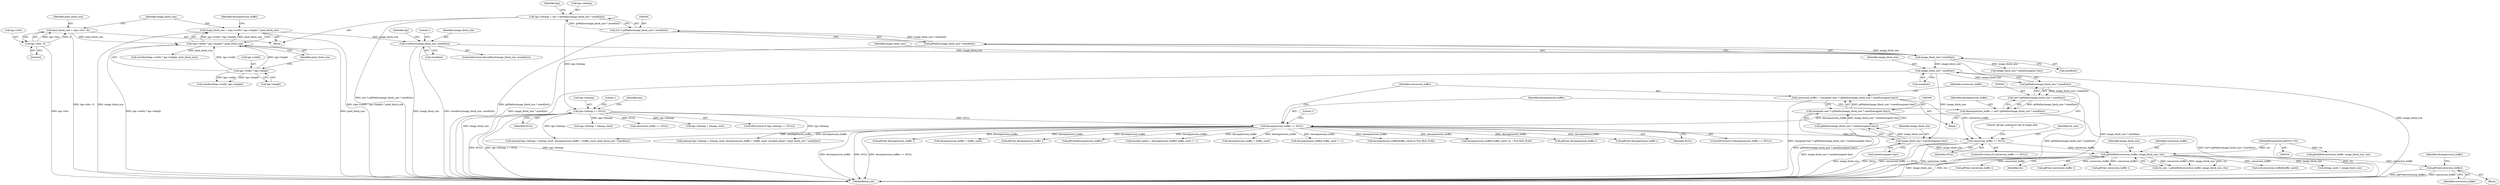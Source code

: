 digraph "0_libgd_fb0e0cce0b9f25389ab56604c3547351617e1415@pointer" {
"1000329" [label="(Call,gdFree(conversion_buffer))"];
"1000320" [label="(Call,gdGetBuf(conversion_buffer, image_block_size, ctx))"];
"1000307" [label="(Call,conversion_buffer == NULL)"];
"1000297" [label="(Call,conversion_buffer = (unsigned char *) gdMalloc(image_block_size * sizeof(unsigned char)))"];
"1000299" [label="(Call,(unsigned char *) gdMalloc(image_block_size * sizeof(unsigned char)))"];
"1000301" [label="(Call,gdMalloc(image_block_size * sizeof(unsigned char)))"];
"1000302" [label="(Call,image_block_size * sizeof(unsigned char))"];
"1000285" [label="(Call,image_block_size * sizeof(int))"];
"1000207" [label="(Call,image_block_size * sizeof(int))"];
"1000177" [label="(Call,overflow2(image_block_size, sizeof(int)))"];
"1000117" [label="(Call,image_block_size = (tga->width * tga->height) * pixel_block_size)"];
"1000119" [label="(Call,(tga->width * tga->height) * pixel_block_size)"];
"1000120" [label="(Call,tga->width * tga->height)"];
"1000109" [label="(Call,pixel_block_size = (tga->bits / 8))"];
"1000111" [label="(Call,tga->bits / 8)"];
"1000290" [label="(Call,decompression_buffer == NULL)"];
"1000280" [label="(Call,decompression_buffer = (int*) gdMalloc(image_block_size * sizeof(int)))"];
"1000282" [label="(Call,(int*) gdMalloc(image_block_size * sizeof(int)))"];
"1000284" [label="(Call,gdMalloc(image_block_size * sizeof(int)))"];
"1000212" [label="(Call,tga->bitmap == NULL)"];
"1000200" [label="(Call,tga->bitmap = (int *) gdMalloc(image_block_size * sizeof(int)))"];
"1000204" [label="(Call,(int *) gdMalloc(image_block_size * sizeof(int)))"];
"1000206" [label="(Call,gdMalloc(image_block_size * sizeof(int)))"];
"1000105" [label="(MethodParameterIn,gdIOCtx *ctx)"];
"1000119" [label="(Call,(tga->width * tga->height) * pixel_block_size)"];
"1000177" [label="(Call,overflow2(image_block_size, sizeof(int)))"];
"1000120" [label="(Call,tga->width * tga->height)"];
"1000213" [label="(Call,tga->bitmap)"];
"1000312" [label="(Literal,\"gd-tga: premature end of image data\n\")"];
"1000308" [label="(Identifier,conversion_buffer)"];
"1000112" [label="(Call,tga->bits)"];
"1000107" [label="(Block,)"];
"1000281" [label="(Identifier,decompression_buffer)"];
"1000415" [label="(Call,decompression_buffer + buffer_caret)"];
"1000212" [label="(Call,tga->bitmap == NULL)"];
"1000209" [label="(Call,sizeof(int))"];
"1000392" [label="(Call,gdFree( decompression_buffer ))"];
"1000127" [label="(Identifier,pixel_block_size)"];
"1000482" [label="(Call,gdFree( conversion_buffer ))"];
"1000214" [label="(Identifier,tga)"];
"1000151" [label="(Call,overflow2(tga->width, tga->height))"];
"1000296" [label="(Literal,1)"];
"1000410" [label="(Call,tga->bitmap + bitmap_caret)"];
"1000331" [label="(Call,gdFree(decompression_buffer))"];
"1000208" [label="(Identifier,image_block_size)"];
"1000298" [label="(Identifier,conversion_buffer)"];
"1000206" [label="(Call,gdMalloc(image_block_size * sizeof(int)))"];
"1000309" [label="(Identifier,NULL)"];
"1000121" [label="(Call,tga->width)"];
"1000430" [label="(Call,encoded_pixels = decompression_buffer[ buffer_caret ] + 1)"];
"1000280" [label="(Call,decompression_buffer = (int*) gdMalloc(image_block_size * sizeof(int)))"];
"1000111" [label="(Call,tga->bits / 8)"];
"1000323" [label="(Identifier,ctx)"];
"1000461" [label="(Call,decompression_buffer + buffer_caret)"];
"1000284" [label="(Call,gdMalloc(image_block_size * sizeof(int)))"];
"1000304" [label="(Call,sizeof(unsigned char))"];
"1000332" [label="(Identifier,decompression_buffer)"];
"1000432" [label="(Call,decompression_buffer[ buffer_caret ] + 1)"];
"1000109" [label="(Call,pixel_block_size = (tga->bits / 8))"];
"1000236" [label="(Call,conversion_buffer == NULL)"];
"1000365" [label="(Call,decompression_buffer[buffer_caret] & TGA_RLE_FLAG)"];
"1000307" [label="(Call,conversion_buffer == NULL)"];
"1000303" [label="(Identifier,image_block_size)"];
"1000375" [label="(Call,decompression_buffer[ buffer_caret ] & ~TGA_RLE_FLAG)"];
"1000231" [label="(Call,image_block_size * sizeof(unsigned char))"];
"1000480" [label="(Call,gdFree( decompression_buffer ))"];
"1000110" [label="(Identifier,pixel_block_size)"];
"1000282" [label="(Call,(int*) gdMalloc(image_block_size * sizeof(int)))"];
"1000285" [label="(Call,image_block_size * sizeof(int))"];
"1000130" [label="(Identifier,decompression_buffer)"];
"1000204" [label="(Call,(int *) gdMalloc(image_block_size * sizeof(int)))"];
"1000245" [label="(Call,gdGetBuf(conversion_buffer, image_block_size, ctx))"];
"1000313" [label="(Call,gdFree( decompression_buffer ))"];
"1000292" [label="(Identifier,NULL)"];
"1000287" [label="(Call,sizeof(int))"];
"1000189" [label="(Identifier,tga)"];
"1000328" [label="(Block,)"];
"1000301" [label="(Call,gdMalloc(image_block_size * sizeof(unsigned char)))"];
"1000330" [label="(Identifier,conversion_buffer)"];
"1000456" [label="(Call,tga->bitmap + bitmap_caret)"];
"1000394" [label="(Call,gdFree( conversion_buffer ))"];
"1000224" [label="(Block,)"];
"1000219" [label="(Literal,1)"];
"1000201" [label="(Call,tga->bitmap)"];
"1000211" [label="(ControlStructure,if (tga->bitmap == NULL))"];
"1000322" [label="(Identifier,image_block_size)"];
"1000117" [label="(Call,image_block_size = (tga->width * tga->height) * pixel_block_size)"];
"1000321" [label="(Identifier,conversion_buffer)"];
"1000222" [label="(Identifier,tga)"];
"1000118" [label="(Identifier,image_block_size)"];
"1000450" [label="(Call,gdFree( conversion_buffer ))"];
"1000105" [label="(MethodParameterIn,gdIOCtx *ctx)"];
"1000289" [label="(ControlStructure,if (decompression_buffer == NULL))"];
"1000409" [label="(Call,memcpy(tga->bitmap + bitmap_caret, decompression_buffer + buffer_caret, pixel_block_size * sizeof(int)))"];
"1000184" [label="(Literal,1)"];
"1000176" [label="(ControlStructure,if(overflow2(image_block_size, sizeof(int))))"];
"1000318" [label="(Call,rle_size = gdGetBuf(conversion_buffer, image_block_size, ctx))"];
"1000216" [label="(Identifier,NULL)"];
"1000487" [label="(MethodReturn,int)"];
"1000319" [label="(Identifier,rle_size)"];
"1000448" [label="(Call,gdFree( decompression_buffer ))"];
"1000200" [label="(Call,tga->bitmap = (int *) gdMalloc(image_block_size * sizeof(int)))"];
"1000207" [label="(Call,image_block_size * sizeof(int))"];
"1000302" [label="(Call,image_block_size * sizeof(unsigned char))"];
"1000179" [label="(Call,sizeof(int))"];
"1000299" [label="(Call,(unsigned char *) gdMalloc(image_block_size * sizeof(unsigned char)))"];
"1000455" [label="(Call,memcpy(tga->bitmap + bitmap_caret, decompression_buffer + buffer_caret, encoded_pixels * pixel_block_size * sizeof(int)))"];
"1000297" [label="(Call,conversion_buffer = (unsigned char *) gdMalloc(image_block_size * sizeof(unsigned char)))"];
"1000178" [label="(Identifier,image_block_size)"];
"1000291" [label="(Identifier,decompression_buffer)"];
"1000286" [label="(Identifier,image_block_size)"];
"1000348" [label="(Call,(int)conversion_buffer[buffer_caret])"];
"1000124" [label="(Call,tga->height)"];
"1000115" [label="(Literal,8)"];
"1000306" [label="(ControlStructure,if (conversion_buffer == NULL))"];
"1000290" [label="(Call,decompression_buffer == NULL)"];
"1000329" [label="(Call,gdFree(conversion_buffer))"];
"1000320" [label="(Call,gdGetBuf(conversion_buffer, image_block_size, ctx))"];
"1000163" [label="(Call,overflow2(tga->width * tga->height, pixel_block_size))"];
"1000359" [label="(Call,bitmap_caret < image_block_size)"];
"1000329" -> "1000328"  [label="AST: "];
"1000329" -> "1000330"  [label="CFG: "];
"1000330" -> "1000329"  [label="AST: "];
"1000332" -> "1000329"  [label="CFG: "];
"1000329" -> "1000487"  [label="DDG: gdFree(conversion_buffer)"];
"1000329" -> "1000487"  [label="DDG: conversion_buffer"];
"1000320" -> "1000329"  [label="DDG: conversion_buffer"];
"1000320" -> "1000318"  [label="AST: "];
"1000320" -> "1000323"  [label="CFG: "];
"1000321" -> "1000320"  [label="AST: "];
"1000322" -> "1000320"  [label="AST: "];
"1000323" -> "1000320"  [label="AST: "];
"1000318" -> "1000320"  [label="CFG: "];
"1000320" -> "1000487"  [label="DDG: image_block_size"];
"1000320" -> "1000487"  [label="DDG: ctx"];
"1000320" -> "1000318"  [label="DDG: conversion_buffer"];
"1000320" -> "1000318"  [label="DDG: image_block_size"];
"1000320" -> "1000318"  [label="DDG: ctx"];
"1000307" -> "1000320"  [label="DDG: conversion_buffer"];
"1000302" -> "1000320"  [label="DDG: image_block_size"];
"1000105" -> "1000320"  [label="DDG: ctx"];
"1000320" -> "1000348"  [label="DDG: conversion_buffer"];
"1000320" -> "1000359"  [label="DDG: image_block_size"];
"1000320" -> "1000394"  [label="DDG: conversion_buffer"];
"1000320" -> "1000450"  [label="DDG: conversion_buffer"];
"1000320" -> "1000482"  [label="DDG: conversion_buffer"];
"1000307" -> "1000306"  [label="AST: "];
"1000307" -> "1000309"  [label="CFG: "];
"1000308" -> "1000307"  [label="AST: "];
"1000309" -> "1000307"  [label="AST: "];
"1000312" -> "1000307"  [label="CFG: "];
"1000319" -> "1000307"  [label="CFG: "];
"1000307" -> "1000487"  [label="DDG: NULL"];
"1000307" -> "1000487"  [label="DDG: conversion_buffer == NULL"];
"1000307" -> "1000487"  [label="DDG: conversion_buffer"];
"1000297" -> "1000307"  [label="DDG: conversion_buffer"];
"1000290" -> "1000307"  [label="DDG: NULL"];
"1000297" -> "1000224"  [label="AST: "];
"1000297" -> "1000299"  [label="CFG: "];
"1000298" -> "1000297"  [label="AST: "];
"1000299" -> "1000297"  [label="AST: "];
"1000308" -> "1000297"  [label="CFG: "];
"1000297" -> "1000487"  [label="DDG: (unsigned char *) gdMalloc(image_block_size * sizeof(unsigned char))"];
"1000299" -> "1000297"  [label="DDG: gdMalloc(image_block_size * sizeof(unsigned char))"];
"1000299" -> "1000301"  [label="CFG: "];
"1000300" -> "1000299"  [label="AST: "];
"1000301" -> "1000299"  [label="AST: "];
"1000299" -> "1000487"  [label="DDG: gdMalloc(image_block_size * sizeof(unsigned char))"];
"1000301" -> "1000299"  [label="DDG: image_block_size * sizeof(unsigned char)"];
"1000301" -> "1000302"  [label="CFG: "];
"1000302" -> "1000301"  [label="AST: "];
"1000301" -> "1000487"  [label="DDG: image_block_size * sizeof(unsigned char)"];
"1000302" -> "1000301"  [label="DDG: image_block_size"];
"1000302" -> "1000304"  [label="CFG: "];
"1000303" -> "1000302"  [label="AST: "];
"1000304" -> "1000302"  [label="AST: "];
"1000302" -> "1000487"  [label="DDG: image_block_size"];
"1000285" -> "1000302"  [label="DDG: image_block_size"];
"1000285" -> "1000284"  [label="AST: "];
"1000285" -> "1000287"  [label="CFG: "];
"1000286" -> "1000285"  [label="AST: "];
"1000287" -> "1000285"  [label="AST: "];
"1000284" -> "1000285"  [label="CFG: "];
"1000285" -> "1000487"  [label="DDG: image_block_size"];
"1000285" -> "1000284"  [label="DDG: image_block_size"];
"1000207" -> "1000285"  [label="DDG: image_block_size"];
"1000207" -> "1000206"  [label="AST: "];
"1000207" -> "1000209"  [label="CFG: "];
"1000208" -> "1000207"  [label="AST: "];
"1000209" -> "1000207"  [label="AST: "];
"1000206" -> "1000207"  [label="CFG: "];
"1000207" -> "1000487"  [label="DDG: image_block_size"];
"1000207" -> "1000206"  [label="DDG: image_block_size"];
"1000177" -> "1000207"  [label="DDG: image_block_size"];
"1000207" -> "1000231"  [label="DDG: image_block_size"];
"1000177" -> "1000176"  [label="AST: "];
"1000177" -> "1000179"  [label="CFG: "];
"1000178" -> "1000177"  [label="AST: "];
"1000179" -> "1000177"  [label="AST: "];
"1000184" -> "1000177"  [label="CFG: "];
"1000189" -> "1000177"  [label="CFG: "];
"1000177" -> "1000487"  [label="DDG: image_block_size"];
"1000177" -> "1000487"  [label="DDG: overflow2(image_block_size, sizeof(int))"];
"1000117" -> "1000177"  [label="DDG: image_block_size"];
"1000117" -> "1000107"  [label="AST: "];
"1000117" -> "1000119"  [label="CFG: "];
"1000118" -> "1000117"  [label="AST: "];
"1000119" -> "1000117"  [label="AST: "];
"1000130" -> "1000117"  [label="CFG: "];
"1000117" -> "1000487"  [label="DDG: image_block_size"];
"1000117" -> "1000487"  [label="DDG: (tga->width * tga->height) * pixel_block_size"];
"1000119" -> "1000117"  [label="DDG: tga->width * tga->height"];
"1000119" -> "1000117"  [label="DDG: pixel_block_size"];
"1000119" -> "1000127"  [label="CFG: "];
"1000120" -> "1000119"  [label="AST: "];
"1000127" -> "1000119"  [label="AST: "];
"1000119" -> "1000487"  [label="DDG: pixel_block_size"];
"1000119" -> "1000487"  [label="DDG: tga->width * tga->height"];
"1000120" -> "1000119"  [label="DDG: tga->width"];
"1000120" -> "1000119"  [label="DDG: tga->height"];
"1000109" -> "1000119"  [label="DDG: pixel_block_size"];
"1000119" -> "1000163"  [label="DDG: pixel_block_size"];
"1000120" -> "1000124"  [label="CFG: "];
"1000121" -> "1000120"  [label="AST: "];
"1000124" -> "1000120"  [label="AST: "];
"1000127" -> "1000120"  [label="CFG: "];
"1000120" -> "1000151"  [label="DDG: tga->width"];
"1000120" -> "1000151"  [label="DDG: tga->height"];
"1000109" -> "1000107"  [label="AST: "];
"1000109" -> "1000111"  [label="CFG: "];
"1000110" -> "1000109"  [label="AST: "];
"1000111" -> "1000109"  [label="AST: "];
"1000118" -> "1000109"  [label="CFG: "];
"1000109" -> "1000487"  [label="DDG: tga->bits / 8"];
"1000111" -> "1000109"  [label="DDG: tga->bits"];
"1000111" -> "1000109"  [label="DDG: 8"];
"1000111" -> "1000115"  [label="CFG: "];
"1000112" -> "1000111"  [label="AST: "];
"1000115" -> "1000111"  [label="AST: "];
"1000111" -> "1000487"  [label="DDG: tga->bits"];
"1000290" -> "1000289"  [label="AST: "];
"1000290" -> "1000292"  [label="CFG: "];
"1000291" -> "1000290"  [label="AST: "];
"1000292" -> "1000290"  [label="AST: "];
"1000296" -> "1000290"  [label="CFG: "];
"1000298" -> "1000290"  [label="CFG: "];
"1000290" -> "1000487"  [label="DDG: decompression_buffer"];
"1000290" -> "1000487"  [label="DDG: NULL"];
"1000290" -> "1000487"  [label="DDG: decompression_buffer == NULL"];
"1000280" -> "1000290"  [label="DDG: decompression_buffer"];
"1000212" -> "1000290"  [label="DDG: NULL"];
"1000290" -> "1000313"  [label="DDG: decompression_buffer"];
"1000290" -> "1000331"  [label="DDG: decompression_buffer"];
"1000290" -> "1000365"  [label="DDG: decompression_buffer"];
"1000290" -> "1000375"  [label="DDG: decompression_buffer"];
"1000290" -> "1000392"  [label="DDG: decompression_buffer"];
"1000290" -> "1000409"  [label="DDG: decompression_buffer"];
"1000290" -> "1000415"  [label="DDG: decompression_buffer"];
"1000290" -> "1000430"  [label="DDG: decompression_buffer"];
"1000290" -> "1000432"  [label="DDG: decompression_buffer"];
"1000290" -> "1000448"  [label="DDG: decompression_buffer"];
"1000290" -> "1000455"  [label="DDG: decompression_buffer"];
"1000290" -> "1000461"  [label="DDG: decompression_buffer"];
"1000290" -> "1000480"  [label="DDG: decompression_buffer"];
"1000280" -> "1000224"  [label="AST: "];
"1000280" -> "1000282"  [label="CFG: "];
"1000281" -> "1000280"  [label="AST: "];
"1000282" -> "1000280"  [label="AST: "];
"1000291" -> "1000280"  [label="CFG: "];
"1000280" -> "1000487"  [label="DDG: (int*) gdMalloc(image_block_size * sizeof(int))"];
"1000282" -> "1000280"  [label="DDG: gdMalloc(image_block_size * sizeof(int))"];
"1000282" -> "1000284"  [label="CFG: "];
"1000283" -> "1000282"  [label="AST: "];
"1000284" -> "1000282"  [label="AST: "];
"1000282" -> "1000487"  [label="DDG: gdMalloc(image_block_size * sizeof(int))"];
"1000284" -> "1000282"  [label="DDG: image_block_size * sizeof(int)"];
"1000284" -> "1000487"  [label="DDG: image_block_size * sizeof(int)"];
"1000212" -> "1000211"  [label="AST: "];
"1000212" -> "1000216"  [label="CFG: "];
"1000213" -> "1000212"  [label="AST: "];
"1000216" -> "1000212"  [label="AST: "];
"1000219" -> "1000212"  [label="CFG: "];
"1000222" -> "1000212"  [label="CFG: "];
"1000212" -> "1000487"  [label="DDG: NULL"];
"1000212" -> "1000487"  [label="DDG: tga->bitmap == NULL"];
"1000212" -> "1000487"  [label="DDG: tga->bitmap"];
"1000200" -> "1000212"  [label="DDG: tga->bitmap"];
"1000212" -> "1000236"  [label="DDG: NULL"];
"1000212" -> "1000409"  [label="DDG: tga->bitmap"];
"1000212" -> "1000410"  [label="DDG: tga->bitmap"];
"1000212" -> "1000455"  [label="DDG: tga->bitmap"];
"1000212" -> "1000456"  [label="DDG: tga->bitmap"];
"1000200" -> "1000107"  [label="AST: "];
"1000200" -> "1000204"  [label="CFG: "];
"1000201" -> "1000200"  [label="AST: "];
"1000204" -> "1000200"  [label="AST: "];
"1000214" -> "1000200"  [label="CFG: "];
"1000200" -> "1000487"  [label="DDG: (int *) gdMalloc(image_block_size * sizeof(int))"];
"1000204" -> "1000200"  [label="DDG: gdMalloc(image_block_size * sizeof(int))"];
"1000204" -> "1000206"  [label="CFG: "];
"1000205" -> "1000204"  [label="AST: "];
"1000206" -> "1000204"  [label="AST: "];
"1000204" -> "1000487"  [label="DDG: gdMalloc(image_block_size * sizeof(int))"];
"1000206" -> "1000204"  [label="DDG: image_block_size * sizeof(int)"];
"1000206" -> "1000487"  [label="DDG: image_block_size * sizeof(int)"];
"1000105" -> "1000104"  [label="AST: "];
"1000105" -> "1000487"  [label="DDG: ctx"];
"1000105" -> "1000245"  [label="DDG: ctx"];
}
